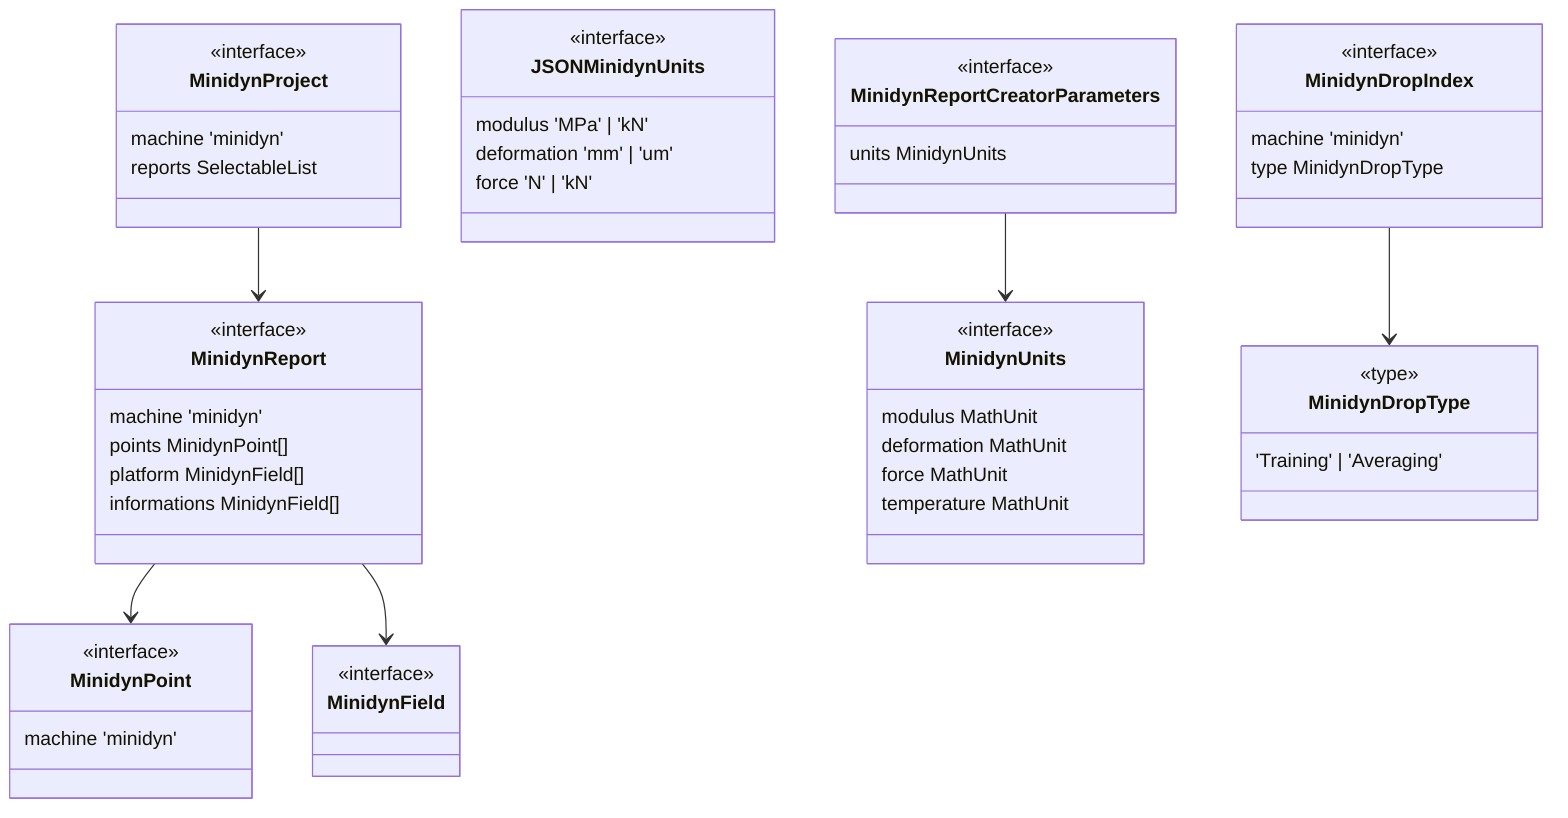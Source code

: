 classDiagram
class MinidynField {
  <<interface>>

}


class MinidynPoint {
  <<interface>>
  machine 'minidyn'
}


class MinidynProject {
  <<interface>>
  machine 'minidyn'
  reports SelectableList<MinidynReport>
}
MinidynProject --> MinidynReport

class MinidynUnits {
  <<interface>>
  modulus MathUnit
  deformation MathUnit
  force MathUnit
  temperature MathUnit
}


class JSONMinidynUnits {
  <<interface>>
  modulus 'MPa' | 'kN'
  deformation 'mm' | 'um'
  force 'N' | 'kN'
}


class MinidynReport {
  <<interface>>
  machine 'minidyn'
  points MinidynPoint[]
  platform MinidynField[]
  informations MinidynField[]
}
MinidynReport --> MinidynPoint
MinidynReport --> MinidynField

class MinidynReportCreatorParameters {
  <<interface>>
  units MinidynUnits
}
MinidynReportCreatorParameters --> MinidynUnits

class MinidynDropType {
  <<type>>
  'Training' | 'Averaging'
}


class MinidynDropIndex {
  <<interface>>
  machine 'minidyn'
  type MinidynDropType
}
MinidynDropIndex --> MinidynDropType